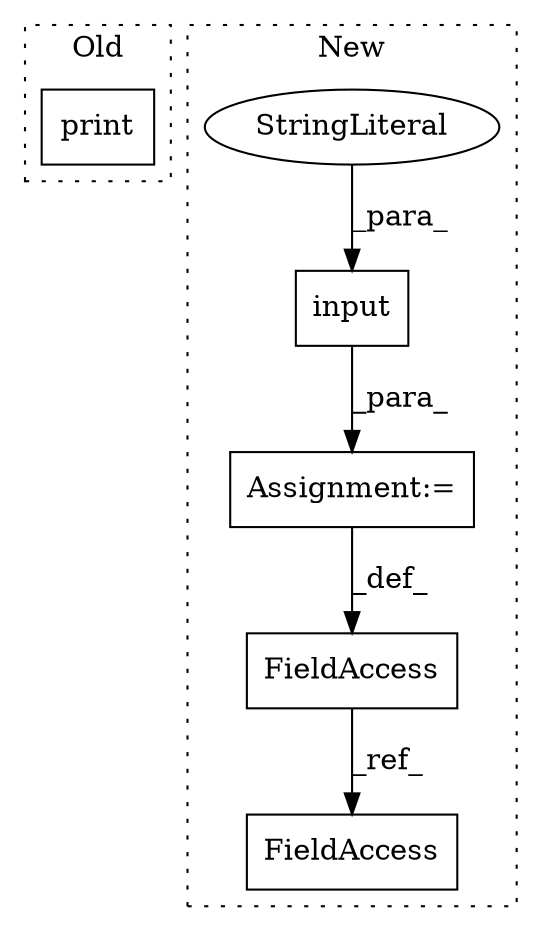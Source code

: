 digraph G {
subgraph cluster0 {
1 [label="print" a="32" s="452,498" l="6,1" shape="box"];
label = "Old";
style="dotted";
}
subgraph cluster1 {
2 [label="input" a="32" s="546,582" l="6,1" shape="box"];
3 [label="StringLiteral" a="45" s="552" l="30" shape="ellipse"];
4 [label="Assignment:=" a="7" s="538" l="1" shape="box"];
5 [label="FieldAccess" a="22" s="534" l="4" shape="box"];
6 [label="FieldAccess" a="22" s="598" l="4" shape="box"];
label = "New";
style="dotted";
}
2 -> 4 [label="_para_"];
3 -> 2 [label="_para_"];
4 -> 5 [label="_def_"];
5 -> 6 [label="_ref_"];
}